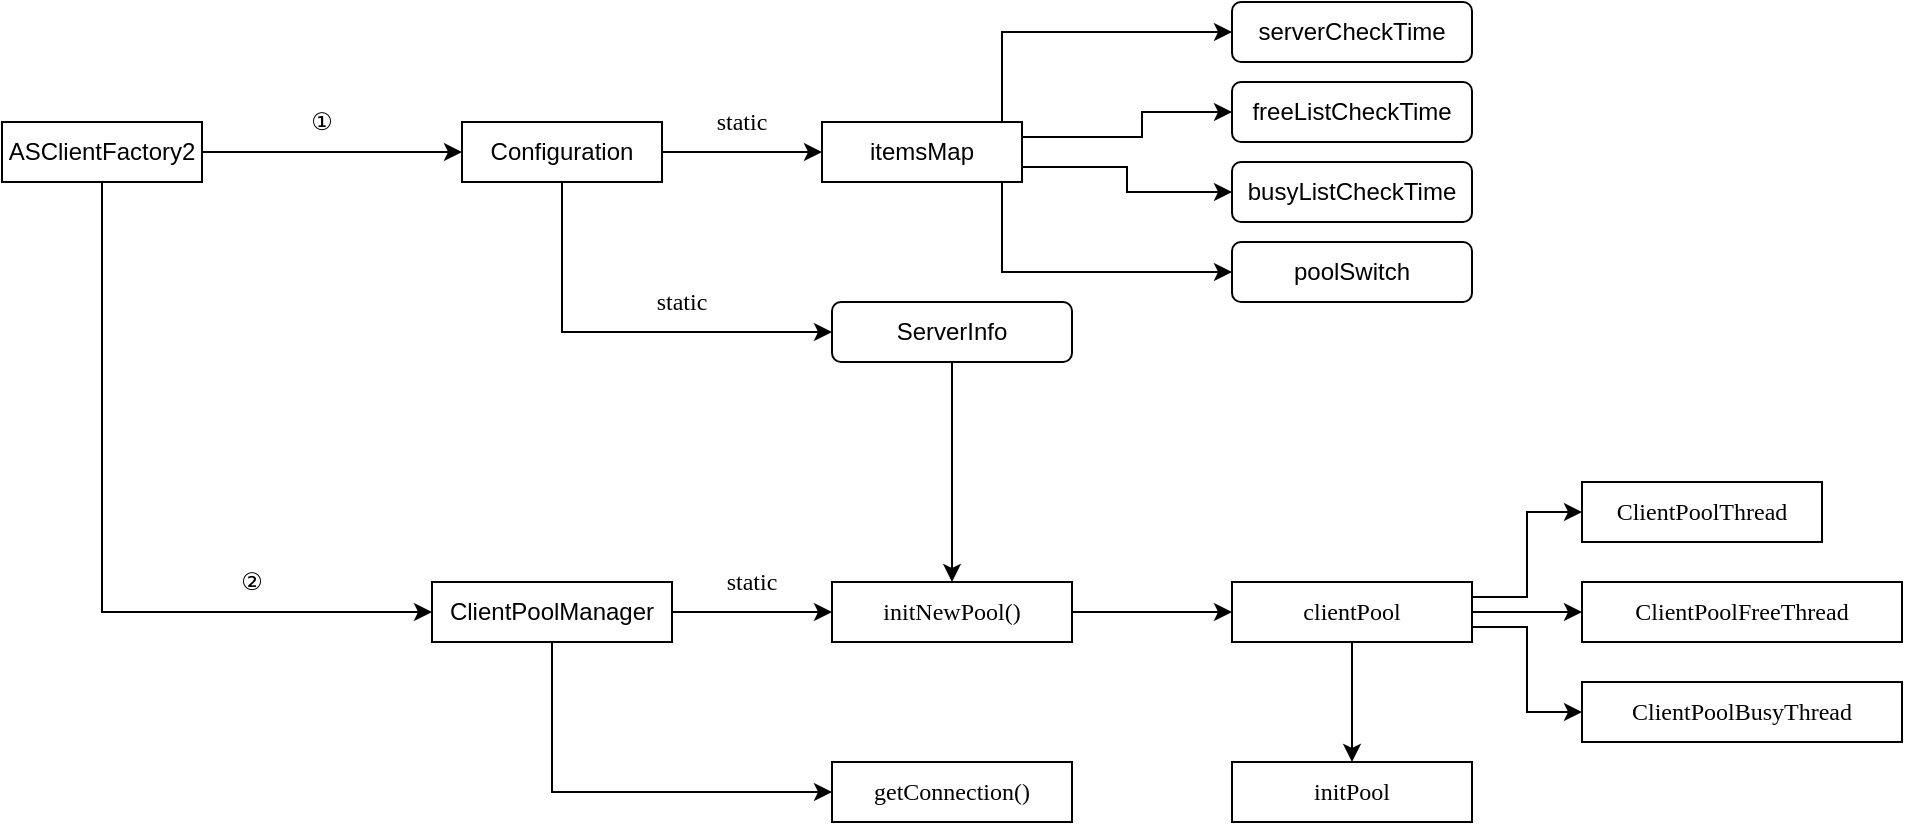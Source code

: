 <mxfile version="13.3.5" type="device"><diagram id="Vv-rn07Mq5VQBLKc2HbC" name="第 1 页"><mxGraphModel dx="1422" dy="832" grid="1" gridSize="10" guides="1" tooltips="1" connect="1" arrows="1" fold="1" page="1" pageScale="1" pageWidth="1654" pageHeight="1169" math="0" shadow="0"><root><mxCell id="0"/><mxCell id="1" parent="0"/><mxCell id="vtb3RUgDXy1sW8VhbMZ5-9" style="edgeStyle=orthogonalEdgeStyle;rounded=0;orthogonalLoop=1;jettySize=auto;html=1;exitX=1;exitY=0.5;exitDx=0;exitDy=0;entryX=0;entryY=0.5;entryDx=0;entryDy=0;" edge="1" parent="1" source="vtb3RUgDXy1sW8VhbMZ5-1" target="vtb3RUgDXy1sW8VhbMZ5-7"><mxGeometry relative="1" as="geometry"/></mxCell><mxCell id="vtb3RUgDXy1sW8VhbMZ5-20" style="edgeStyle=orthogonalEdgeStyle;rounded=0;orthogonalLoop=1;jettySize=auto;html=1;exitX=0.5;exitY=1;exitDx=0;exitDy=0;entryX=0;entryY=0.5;entryDx=0;entryDy=0;" edge="1" parent="1" source="vtb3RUgDXy1sW8VhbMZ5-1" target="vtb3RUgDXy1sW8VhbMZ5-18"><mxGeometry relative="1" as="geometry"/></mxCell><mxCell id="vtb3RUgDXy1sW8VhbMZ5-1" value="ASClientFactory2" style="rounded=0;whiteSpace=wrap;html=1;" vertex="1" parent="1"><mxGeometry x="50" y="90" width="100" height="30" as="geometry"/></mxCell><mxCell id="vtb3RUgDXy1sW8VhbMZ5-3" value="serverCheckTime" style="rounded=1;whiteSpace=wrap;html=1;" vertex="1" parent="1"><mxGeometry x="665" y="30" width="120" height="30" as="geometry"/></mxCell><mxCell id="vtb3RUgDXy1sW8VhbMZ5-4" value="freeListCheckTime" style="rounded=1;whiteSpace=wrap;html=1;" vertex="1" parent="1"><mxGeometry x="665" y="70" width="120" height="30" as="geometry"/></mxCell><mxCell id="vtb3RUgDXy1sW8VhbMZ5-6" value="busyListCheckTime" style="rounded=1;whiteSpace=wrap;html=1;" vertex="1" parent="1"><mxGeometry x="665" y="110" width="120" height="30" as="geometry"/></mxCell><mxCell id="vtb3RUgDXy1sW8VhbMZ5-14" style="edgeStyle=orthogonalEdgeStyle;rounded=0;orthogonalLoop=1;jettySize=auto;html=1;exitX=0.75;exitY=0;exitDx=0;exitDy=0;entryX=0;entryY=0.5;entryDx=0;entryDy=0;" edge="1" parent="1" target="vtb3RUgDXy1sW8VhbMZ5-3"><mxGeometry relative="1" as="geometry"><mxPoint x="550" y="90" as="sourcePoint"/><Array as="points"><mxPoint x="550" y="45"/></Array></mxGeometry></mxCell><mxCell id="vtb3RUgDXy1sW8VhbMZ5-15" style="edgeStyle=orthogonalEdgeStyle;rounded=0;orthogonalLoop=1;jettySize=auto;html=1;exitX=1;exitY=0.25;exitDx=0;exitDy=0;entryX=0;entryY=0.5;entryDx=0;entryDy=0;" edge="1" parent="1" source="vtb3RUgDXy1sW8VhbMZ5-31" target="vtb3RUgDXy1sW8VhbMZ5-4"><mxGeometry relative="1" as="geometry"><mxPoint x="575" y="97.5" as="sourcePoint"/><Array as="points"><mxPoint x="620" y="98"/><mxPoint x="620" y="85"/></Array></mxGeometry></mxCell><mxCell id="vtb3RUgDXy1sW8VhbMZ5-16" style="edgeStyle=orthogonalEdgeStyle;rounded=0;orthogonalLoop=1;jettySize=auto;html=1;exitX=1;exitY=0.75;exitDx=0;exitDy=0;entryX=0;entryY=0.5;entryDx=0;entryDy=0;" edge="1" parent="1" source="vtb3RUgDXy1sW8VhbMZ5-31" target="vtb3RUgDXy1sW8VhbMZ5-6"><mxGeometry relative="1" as="geometry"><mxPoint x="575" y="112.5" as="sourcePoint"/></mxGeometry></mxCell><mxCell id="vtb3RUgDXy1sW8VhbMZ5-17" style="edgeStyle=orthogonalEdgeStyle;rounded=0;orthogonalLoop=1;jettySize=auto;html=1;exitX=0.75;exitY=1;exitDx=0;exitDy=0;entryX=0;entryY=0.5;entryDx=0;entryDy=0;" edge="1" parent="1" target="vtb3RUgDXy1sW8VhbMZ5-13"><mxGeometry relative="1" as="geometry"><mxPoint x="550" y="120" as="sourcePoint"/><Array as="points"><mxPoint x="550" y="165"/></Array></mxGeometry></mxCell><mxCell id="vtb3RUgDXy1sW8VhbMZ5-32" style="edgeStyle=orthogonalEdgeStyle;rounded=0;orthogonalLoop=1;jettySize=auto;html=1;exitX=1;exitY=0.5;exitDx=0;exitDy=0;entryX=0;entryY=0.5;entryDx=0;entryDy=0;fontFamily=Microsoft Yahei Mono;" edge="1" parent="1" source="vtb3RUgDXy1sW8VhbMZ5-7" target="vtb3RUgDXy1sW8VhbMZ5-31"><mxGeometry relative="1" as="geometry"/></mxCell><mxCell id="vtb3RUgDXy1sW8VhbMZ5-34" style="edgeStyle=orthogonalEdgeStyle;rounded=0;orthogonalLoop=1;jettySize=auto;html=1;exitX=0.5;exitY=1;exitDx=0;exitDy=0;entryX=0;entryY=0.5;entryDx=0;entryDy=0;fontFamily=Microsoft Yahei Mono;" edge="1" parent="1" source="vtb3RUgDXy1sW8VhbMZ5-7" target="vtb3RUgDXy1sW8VhbMZ5-30"><mxGeometry relative="1" as="geometry"/></mxCell><mxCell id="vtb3RUgDXy1sW8VhbMZ5-7" value="Configuration" style="rounded=0;whiteSpace=wrap;html=1;" vertex="1" parent="1"><mxGeometry x="280" y="90" width="100" height="30" as="geometry"/></mxCell><mxCell id="vtb3RUgDXy1sW8VhbMZ5-13" value="poolSwitch" style="rounded=1;whiteSpace=wrap;html=1;" vertex="1" parent="1"><mxGeometry x="665" y="150" width="120" height="30" as="geometry"/></mxCell><mxCell id="vtb3RUgDXy1sW8VhbMZ5-24" style="edgeStyle=orthogonalEdgeStyle;rounded=0;orthogonalLoop=1;jettySize=auto;html=1;exitX=1;exitY=0.5;exitDx=0;exitDy=0;entryX=0;entryY=0.5;entryDx=0;entryDy=0;fontFamily=Microsoft Yahei Mono;" edge="1" parent="1" source="vtb3RUgDXy1sW8VhbMZ5-18" target="vtb3RUgDXy1sW8VhbMZ5-23"><mxGeometry relative="1" as="geometry"/></mxCell><mxCell id="vtb3RUgDXy1sW8VhbMZ5-40" style="edgeStyle=orthogonalEdgeStyle;rounded=0;orthogonalLoop=1;jettySize=auto;html=1;exitX=0.5;exitY=1;exitDx=0;exitDy=0;entryX=0;entryY=0.5;entryDx=0;entryDy=0;fontFamily=Microsoft Yahei Mono;" edge="1" parent="1" source="vtb3RUgDXy1sW8VhbMZ5-18" target="vtb3RUgDXy1sW8VhbMZ5-37"><mxGeometry relative="1" as="geometry"/></mxCell><mxCell id="vtb3RUgDXy1sW8VhbMZ5-18" value="ClientPoolManager" style="rounded=0;whiteSpace=wrap;html=1;" vertex="1" parent="1"><mxGeometry x="265" y="320" width="120" height="30" as="geometry"/></mxCell><mxCell id="vtb3RUgDXy1sW8VhbMZ5-21" value="①" style="text;html=1;strokeColor=none;fillColor=none;align=center;verticalAlign=middle;whiteSpace=wrap;rounded=0;" vertex="1" parent="1"><mxGeometry x="190" y="80" width="40" height="20" as="geometry"/></mxCell><mxCell id="vtb3RUgDXy1sW8VhbMZ5-22" value="②" style="text;html=1;strokeColor=none;fillColor=none;align=center;verticalAlign=middle;whiteSpace=wrap;rounded=0;" vertex="1" parent="1"><mxGeometry x="155" y="310" width="40" height="20" as="geometry"/></mxCell><mxCell id="vtb3RUgDXy1sW8VhbMZ5-43" style="edgeStyle=orthogonalEdgeStyle;rounded=0;orthogonalLoop=1;jettySize=auto;html=1;exitX=1;exitY=0.5;exitDx=0;exitDy=0;entryX=0;entryY=0.5;entryDx=0;entryDy=0;fontFamily=Microsoft Yahei Mono;" edge="1" parent="1" source="vtb3RUgDXy1sW8VhbMZ5-23" target="vtb3RUgDXy1sW8VhbMZ5-42"><mxGeometry relative="1" as="geometry"/></mxCell><mxCell id="vtb3RUgDXy1sW8VhbMZ5-23" value="initNewPool()" style="rounded=0;whiteSpace=wrap;html=1;fontFamily=Microsoft Yahei Mono;" vertex="1" parent="1"><mxGeometry x="465" y="320" width="120" height="30" as="geometry"/></mxCell><mxCell id="vtb3RUgDXy1sW8VhbMZ5-29" value="static" style="text;html=1;strokeColor=none;fillColor=none;align=center;verticalAlign=middle;whiteSpace=wrap;rounded=0;fontFamily=Microsoft Yahei Mono;" vertex="1" parent="1"><mxGeometry x="405" y="310" width="40" height="20" as="geometry"/></mxCell><mxCell id="vtb3RUgDXy1sW8VhbMZ5-41" style="edgeStyle=orthogonalEdgeStyle;rounded=0;orthogonalLoop=1;jettySize=auto;html=1;exitX=0.5;exitY=1;exitDx=0;exitDy=0;fontFamily=Microsoft Yahei Mono;" edge="1" parent="1" source="vtb3RUgDXy1sW8VhbMZ5-30" target="vtb3RUgDXy1sW8VhbMZ5-23"><mxGeometry relative="1" as="geometry"/></mxCell><mxCell id="vtb3RUgDXy1sW8VhbMZ5-30" value="ServerInfo" style="rounded=1;whiteSpace=wrap;html=1;" vertex="1" parent="1"><mxGeometry x="465" y="180" width="120" height="30" as="geometry"/></mxCell><mxCell id="vtb3RUgDXy1sW8VhbMZ5-31" value="itemsMap" style="rounded=0;whiteSpace=wrap;html=1;" vertex="1" parent="1"><mxGeometry x="460" y="90" width="100" height="30" as="geometry"/></mxCell><mxCell id="vtb3RUgDXy1sW8VhbMZ5-33" value="static" style="text;html=1;strokeColor=none;fillColor=none;align=center;verticalAlign=middle;whiteSpace=wrap;rounded=0;fontFamily=Microsoft Yahei Mono;" vertex="1" parent="1"><mxGeometry x="400" y="80" width="40" height="20" as="geometry"/></mxCell><mxCell id="vtb3RUgDXy1sW8VhbMZ5-35" value="static" style="text;html=1;strokeColor=none;fillColor=none;align=center;verticalAlign=middle;whiteSpace=wrap;rounded=0;fontFamily=Microsoft Yahei Mono;" vertex="1" parent="1"><mxGeometry x="370" y="170" width="40" height="20" as="geometry"/></mxCell><mxCell id="vtb3RUgDXy1sW8VhbMZ5-37" value="getConnection()" style="rounded=0;whiteSpace=wrap;html=1;fontFamily=Microsoft Yahei Mono;" vertex="1" parent="1"><mxGeometry x="465" y="410" width="120" height="30" as="geometry"/></mxCell><mxCell id="vtb3RUgDXy1sW8VhbMZ5-47" style="edgeStyle=orthogonalEdgeStyle;rounded=0;orthogonalLoop=1;jettySize=auto;html=1;exitX=1;exitY=0.25;exitDx=0;exitDy=0;entryX=0;entryY=0.5;entryDx=0;entryDy=0;fontFamily=Microsoft Yahei Mono;" edge="1" parent="1" source="vtb3RUgDXy1sW8VhbMZ5-42" target="vtb3RUgDXy1sW8VhbMZ5-44"><mxGeometry relative="1" as="geometry"/></mxCell><mxCell id="vtb3RUgDXy1sW8VhbMZ5-48" style="edgeStyle=orthogonalEdgeStyle;rounded=0;orthogonalLoop=1;jettySize=auto;html=1;exitX=1;exitY=0.5;exitDx=0;exitDy=0;entryX=0;entryY=0.5;entryDx=0;entryDy=0;fontFamily=Microsoft Yahei Mono;" edge="1" parent="1" source="vtb3RUgDXy1sW8VhbMZ5-42" target="vtb3RUgDXy1sW8VhbMZ5-45"><mxGeometry relative="1" as="geometry"/></mxCell><mxCell id="vtb3RUgDXy1sW8VhbMZ5-49" style="edgeStyle=orthogonalEdgeStyle;rounded=0;orthogonalLoop=1;jettySize=auto;html=1;exitX=1;exitY=0.75;exitDx=0;exitDy=0;entryX=0;entryY=0.5;entryDx=0;entryDy=0;fontFamily=Microsoft Yahei Mono;" edge="1" parent="1" source="vtb3RUgDXy1sW8VhbMZ5-42" target="vtb3RUgDXy1sW8VhbMZ5-46"><mxGeometry relative="1" as="geometry"/></mxCell><mxCell id="vtb3RUgDXy1sW8VhbMZ5-51" value="" style="edgeStyle=orthogonalEdgeStyle;rounded=0;orthogonalLoop=1;jettySize=auto;html=1;fontFamily=Microsoft Yahei Mono;" edge="1" parent="1" source="vtb3RUgDXy1sW8VhbMZ5-42" target="vtb3RUgDXy1sW8VhbMZ5-50"><mxGeometry relative="1" as="geometry"/></mxCell><mxCell id="vtb3RUgDXy1sW8VhbMZ5-42" value="clientPool" style="rounded=0;whiteSpace=wrap;html=1;fontFamily=Microsoft Yahei Mono;" vertex="1" parent="1"><mxGeometry x="665" y="320" width="120" height="30" as="geometry"/></mxCell><mxCell id="vtb3RUgDXy1sW8VhbMZ5-44" value="ClientPoolThread" style="rounded=0;whiteSpace=wrap;html=1;fontFamily=Microsoft Yahei Mono;" vertex="1" parent="1"><mxGeometry x="840" y="270" width="120" height="30" as="geometry"/></mxCell><mxCell id="vtb3RUgDXy1sW8VhbMZ5-45" value="ClientPoolFreeThread" style="rounded=0;whiteSpace=wrap;html=1;fontFamily=Microsoft Yahei Mono;" vertex="1" parent="1"><mxGeometry x="840" y="320" width="160" height="30" as="geometry"/></mxCell><mxCell id="vtb3RUgDXy1sW8VhbMZ5-46" value="ClientPoolBusyThread" style="rounded=0;whiteSpace=wrap;html=1;fontFamily=Microsoft Yahei Mono;" vertex="1" parent="1"><mxGeometry x="840" y="370" width="160" height="30" as="geometry"/></mxCell><mxCell id="vtb3RUgDXy1sW8VhbMZ5-50" value="initPool" style="rounded=0;whiteSpace=wrap;html=1;fontFamily=Microsoft Yahei Mono;" vertex="1" parent="1"><mxGeometry x="665" y="410" width="120" height="30" as="geometry"/></mxCell></root></mxGraphModel></diagram></mxfile>